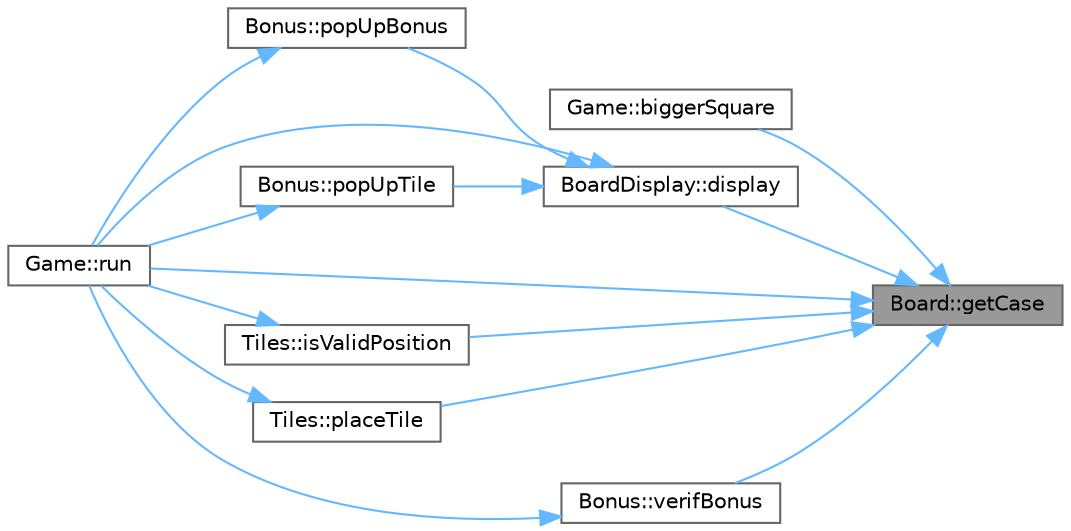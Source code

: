 digraph "Board::getCase"
{
 // LATEX_PDF_SIZE
  bgcolor="transparent";
  edge [fontname=Helvetica,fontsize=10,labelfontname=Helvetica,labelfontsize=10];
  node [fontname=Helvetica,fontsize=10,shape=box,height=0.2,width=0.4];
  rankdir="RL";
  Node1 [id="Node000001",label="Board::getCase",height=0.2,width=0.4,color="gray40", fillcolor="grey60", style="filled", fontcolor="black",tooltip="Accède à une case spécifique du plateau."];
  Node1 -> Node2 [id="edge15_Node000001_Node000002",dir="back",color="steelblue1",style="solid",tooltip=" "];
  Node2 [id="Node000002",label="Game::biggerSquare",height=0.2,width=0.4,color="grey40", fillcolor="white", style="filled",URL="$class_game.html#a0580ca62e59819ff3acec84f639a589d",tooltip="Calcule la plus grande zone carrée pour un joueur."];
  Node1 -> Node3 [id="edge16_Node000001_Node000003",dir="back",color="steelblue1",style="solid",tooltip=" "];
  Node3 [id="Node000003",label="BoardDisplay::display",height=0.2,width=0.4,color="grey40", fillcolor="white", style="filled",URL="$class_board_display.html#a93fc42cd60bb87aec1bb819821c85bfc",tooltip="Affiche le plateau de jeu."];
  Node3 -> Node4 [id="edge17_Node000003_Node000004",dir="back",color="steelblue1",style="solid",tooltip=" "];
  Node4 [id="Node000004",label="Bonus::popUpBonus",height=0.2,width=0.4,color="grey40", fillcolor="white", style="filled",URL="$class_bonus.html#a87917872ed2a147e237d2a3e13583771",tooltip="Affiche un pop-up de bonus."];
  Node4 -> Node5 [id="edge18_Node000004_Node000005",dir="back",color="steelblue1",style="solid",tooltip=" "];
  Node5 [id="Node000005",label="Game::run",height=0.2,width=0.4,color="grey40", fillcolor="white", style="filled",URL="$class_game.html#a1ab78f5ed0d5ea879157357cf2fb2afa",tooltip="Lance le jeu."];
  Node3 -> Node6 [id="edge19_Node000003_Node000006",dir="back",color="steelblue1",style="solid",tooltip=" "];
  Node6 [id="Node000006",label="Bonus::popUpTile",height=0.2,width=0.4,color="grey40", fillcolor="white", style="filled",URL="$class_bonus.html#a21729c4f04a95a6482671f7ed05b1b9b",tooltip="Affiche un pop-up de tuile."];
  Node6 -> Node5 [id="edge20_Node000006_Node000005",dir="back",color="steelblue1",style="solid",tooltip=" "];
  Node3 -> Node5 [id="edge21_Node000003_Node000005",dir="back",color="steelblue1",style="solid",tooltip=" "];
  Node1 -> Node7 [id="edge22_Node000001_Node000007",dir="back",color="steelblue1",style="solid",tooltip=" "];
  Node7 [id="Node000007",label="Tiles::isValidPosition",height=0.2,width=0.4,color="grey40", fillcolor="white", style="filled",URL="$class_tiles.html#a029bec43814660e044e3b6977d9d378b",tooltip="Vérifie si la position de la tuile est valide."];
  Node7 -> Node5 [id="edge23_Node000007_Node000005",dir="back",color="steelblue1",style="solid",tooltip=" "];
  Node1 -> Node8 [id="edge24_Node000001_Node000008",dir="back",color="steelblue1",style="solid",tooltip=" "];
  Node8 [id="Node000008",label="Tiles::placeTile",height=0.2,width=0.4,color="grey40", fillcolor="white", style="filled",URL="$class_tiles.html#abccf63d38bb8a081f91ba7acfcc4a081",tooltip="Place une tuile sur le plateau."];
  Node8 -> Node5 [id="edge25_Node000008_Node000005",dir="back",color="steelblue1",style="solid",tooltip=" "];
  Node1 -> Node5 [id="edge26_Node000001_Node000005",dir="back",color="steelblue1",style="solid",tooltip=" "];
  Node1 -> Node9 [id="edge27_Node000001_Node000009",dir="back",color="steelblue1",style="solid",tooltip=" "];
  Node9 [id="Node000009",label="Bonus::verifBonus",height=0.2,width=0.4,color="grey40", fillcolor="white", style="filled",URL="$class_bonus.html#a176f60f9d3ac9d579f43137f275c5ac7",tooltip="Vérifie les bonus sur le plateau."];
  Node9 -> Node5 [id="edge28_Node000009_Node000005",dir="back",color="steelblue1",style="solid",tooltip=" "];
}
